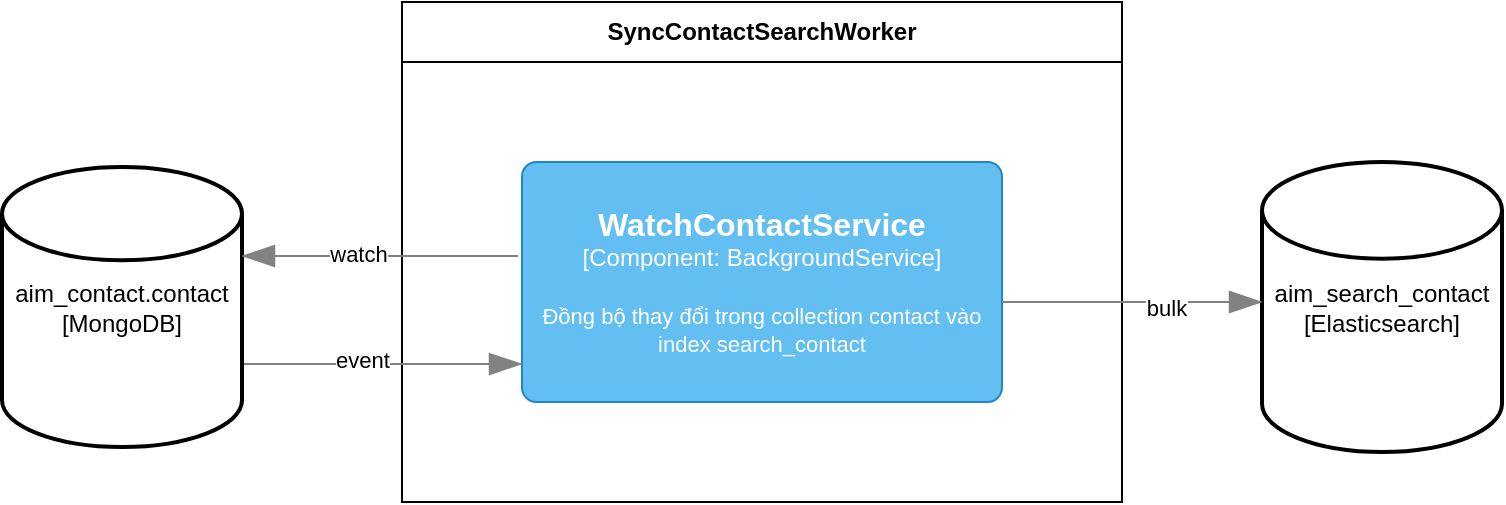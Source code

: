 <mxfile version="21.4.0" type="device" pages="2">
  <diagram name="Giải pháp xử lý trực tiếp" id="_1JutZrFOUFx9ZxkPXG2">
    <mxGraphModel dx="1418" dy="820" grid="1" gridSize="10" guides="1" tooltips="1" connect="1" arrows="1" fold="1" page="1" pageScale="1" pageWidth="850" pageHeight="1100" math="0" shadow="0">
      <root>
        <mxCell id="0" />
        <mxCell id="1" parent="0" />
        <mxCell id="RKijaVEDEiDn9Vy7ATZa-1" value="SyncContactSearchWorker" style="swimlane;whiteSpace=wrap;html=1;startSize=30;" parent="1" vertex="1">
          <mxGeometry x="240" y="190" width="360" height="250" as="geometry" />
        </mxCell>
        <object placeholders="1" c4Name="WatchContactService" c4Type="Component" c4Technology="BackgroundService" c4Description="Đồng bộ thay đổi trong collection contact vào index search_contact" label="&lt;font style=&quot;font-size: 16px&quot;&gt;&lt;b&gt;%c4Name%&lt;/b&gt;&lt;/font&gt;&lt;div&gt;[%c4Type%: %c4Technology%]&lt;/div&gt;&lt;br&gt;&lt;div&gt;&lt;font style=&quot;font-size: 11px&quot;&gt;%c4Description%&lt;/font&gt;&lt;/div&gt;" id="RKijaVEDEiDn9Vy7ATZa-2">
          <mxCell style="rounded=1;whiteSpace=wrap;html=1;labelBackgroundColor=none;fillColor=#63BEF2;fontColor=#ffffff;align=center;arcSize=6;strokeColor=#2086C9;metaEdit=1;resizable=0;points=[[0.25,0,0],[0.5,0,0],[0.75,0,0],[1,0.25,0],[1,0.5,0],[1,0.75,0],[0.75,1,0],[0.5,1,0],[0.25,1,0],[0,0.75,0],[0,0.5,0],[0,0.25,0]];" parent="RKijaVEDEiDn9Vy7ATZa-1" vertex="1">
            <mxGeometry x="60" y="80" width="240" height="120" as="geometry" />
          </mxCell>
        </object>
        <mxCell id="RKijaVEDEiDn9Vy7ATZa-3" value="aim_contact.contact&lt;br&gt;[MongoDB]" style="strokeWidth=2;html=1;shape=mxgraph.flowchart.database;whiteSpace=wrap;" parent="1" vertex="1">
          <mxGeometry x="40" y="272.5" width="120" height="140" as="geometry" />
        </mxCell>
        <mxCell id="RKijaVEDEiDn9Vy7ATZa-4" value="aim_search_contact&lt;br&gt;[Elasticsearch]" style="strokeWidth=2;html=1;shape=mxgraph.flowchart.database;whiteSpace=wrap;" parent="1" vertex="1">
          <mxGeometry x="670" y="270" width="120" height="145" as="geometry" />
        </mxCell>
        <object placeholders="1" c4Type="Relationship" id="RKijaVEDEiDn9Vy7ATZa-5">
          <mxCell style="endArrow=blockThin;html=1;fontSize=10;fontColor=#404040;strokeWidth=1;endFill=1;strokeColor=#828282;elbow=vertical;metaEdit=1;endSize=14;startSize=14;jumpStyle=arc;jumpSize=16;rounded=0;edgeStyle=orthogonalEdgeStyle;exitX=-0.008;exitY=0.392;exitDx=0;exitDy=0;exitPerimeter=0;" parent="1" source="RKijaVEDEiDn9Vy7ATZa-2" edge="1">
            <mxGeometry width="240" relative="1" as="geometry">
              <mxPoint x="110" y="500" as="sourcePoint" />
              <mxPoint x="160" y="317" as="targetPoint" />
            </mxGeometry>
          </mxCell>
        </object>
        <mxCell id="RKijaVEDEiDn9Vy7ATZa-6" value="watch" style="edgeLabel;html=1;align=center;verticalAlign=middle;resizable=0;points=[];" parent="RKijaVEDEiDn9Vy7ATZa-5" vertex="1" connectable="0">
          <mxGeometry x="0.171" y="-2" relative="1" as="geometry">
            <mxPoint as="offset" />
          </mxGeometry>
        </mxCell>
        <object placeholders="1" c4Type="Relationship" id="RKijaVEDEiDn9Vy7ATZa-7">
          <mxCell style="endArrow=blockThin;html=1;fontSize=10;fontColor=#404040;strokeWidth=1;endFill=1;strokeColor=#828282;elbow=vertical;metaEdit=1;endSize=14;startSize=14;jumpStyle=arc;jumpSize=16;rounded=0;edgeStyle=orthogonalEdgeStyle;exitX=1.008;exitY=0.704;exitDx=0;exitDy=0;exitPerimeter=0;" parent="1" source="RKijaVEDEiDn9Vy7ATZa-3" edge="1">
            <mxGeometry width="240" relative="1" as="geometry">
              <mxPoint x="130" y="530" as="sourcePoint" />
              <mxPoint x="300" y="371" as="targetPoint" />
            </mxGeometry>
          </mxCell>
        </object>
        <mxCell id="RKijaVEDEiDn9Vy7ATZa-8" value="event" style="edgeLabel;html=1;align=center;verticalAlign=middle;resizable=0;points=[];" parent="RKijaVEDEiDn9Vy7ATZa-7" vertex="1" connectable="0">
          <mxGeometry x="-0.153" y="2" relative="1" as="geometry">
            <mxPoint as="offset" />
          </mxGeometry>
        </mxCell>
        <object placeholders="1" c4Type="Relationship" id="RKijaVEDEiDn9Vy7ATZa-9">
          <mxCell style="endArrow=blockThin;html=1;fontSize=10;fontColor=#404040;strokeWidth=1;endFill=1;strokeColor=#828282;elbow=vertical;metaEdit=1;endSize=14;startSize=14;jumpStyle=arc;jumpSize=16;rounded=0;edgeStyle=orthogonalEdgeStyle;exitX=1;exitY=0.583;exitDx=0;exitDy=0;exitPerimeter=0;" parent="1" source="RKijaVEDEiDn9Vy7ATZa-2" edge="1">
            <mxGeometry width="240" relative="1" as="geometry">
              <mxPoint x="530" y="560" as="sourcePoint" />
              <mxPoint x="670" y="340" as="targetPoint" />
            </mxGeometry>
          </mxCell>
        </object>
        <mxCell id="RKijaVEDEiDn9Vy7ATZa-10" value="bulk" style="edgeLabel;html=1;align=center;verticalAlign=middle;resizable=0;points=[];" parent="RKijaVEDEiDn9Vy7ATZa-9" vertex="1" connectable="0">
          <mxGeometry x="0.264" y="-2" relative="1" as="geometry">
            <mxPoint as="offset" />
          </mxGeometry>
        </mxCell>
      </root>
    </mxGraphModel>
  </diagram>
  <diagram id="M7kd8LU6doUur4t1HKju" name="Giải pháp xử lý gián tiếp">
    <mxGraphModel dx="1418" dy="820" grid="1" gridSize="10" guides="1" tooltips="1" connect="1" arrows="1" fold="1" page="1" pageScale="1" pageWidth="850" pageHeight="1100" math="0" shadow="0">
      <root>
        <mxCell id="0" />
        <mxCell id="1" parent="0" />
        <mxCell id="HnjWuw0NQ6Y7B58xEVIn-1" value="SyncContactSearchWorker" style="swimlane;whiteSpace=wrap;html=1;startSize=30;" vertex="1" parent="1">
          <mxGeometry x="245" y="190" width="360" height="620" as="geometry" />
        </mxCell>
        <object placeholders="1" c4Name="WatchContactService" c4Type="Component" c4Technology="BackgroundService" c4Description="Đồng bộ thay đổi trong collection contact đẩy vào kafka" label="&lt;font style=&quot;font-size: 16px&quot;&gt;&lt;b&gt;%c4Name%&lt;/b&gt;&lt;/font&gt;&lt;div&gt;[%c4Type%: %c4Technology%]&lt;/div&gt;&lt;br&gt;&lt;div&gt;&lt;font style=&quot;font-size: 11px&quot;&gt;%c4Description%&lt;/font&gt;&lt;/div&gt;" id="HnjWuw0NQ6Y7B58xEVIn-2">
          <mxCell style="rounded=1;whiteSpace=wrap;html=1;labelBackgroundColor=none;fillColor=#63BEF2;fontColor=#ffffff;align=center;arcSize=6;strokeColor=#2086C9;metaEdit=1;resizable=0;points=[[0.25,0,0],[0.5,0,0],[0.75,0,0],[1,0.25,0],[1,0.5,0],[1,0.75,0],[0.75,1,0],[0.5,1,0],[0.25,1,0],[0,0.75,0],[0,0.5,0],[0,0.25,0]];" vertex="1" parent="HnjWuw0NQ6Y7B58xEVIn-1">
            <mxGeometry x="60" y="50" width="240" height="120" as="geometry" />
          </mxCell>
        </object>
        <object placeholders="1" c4Name="WatchContactConsumerService" c4Type="Component" c4Technology="BackgroundService" c4Description="Đọc sự kiện từ trong kafka và xử lý" label="&lt;font style=&quot;font-size: 16px&quot;&gt;&lt;b&gt;%c4Name%&lt;/b&gt;&lt;/font&gt;&lt;div&gt;[%c4Type%: %c4Technology%]&lt;/div&gt;&lt;br&gt;&lt;div&gt;&lt;font style=&quot;font-size: 11px&quot;&gt;%c4Description%&lt;/font&gt;&lt;/div&gt;" id="HnjWuw0NQ6Y7B58xEVIn-11">
          <mxCell style="rounded=1;whiteSpace=wrap;html=1;labelBackgroundColor=none;fillColor=#63BEF2;fontColor=#ffffff;align=center;arcSize=6;strokeColor=#2086C9;metaEdit=1;resizable=0;points=[[0.25,0,0],[0.5,0,0],[0.75,0,0],[1,0.25,0],[1,0.5,0],[1,0.75,0],[0.75,1,0],[0.5,1,0],[0.25,1,0],[0,0.75,0],[0,0.5,0],[0,0.25,0]];" vertex="1" parent="HnjWuw0NQ6Y7B58xEVIn-1">
            <mxGeometry x="60" y="480" width="240" height="120" as="geometry" />
          </mxCell>
        </object>
        <mxCell id="HnjWuw0NQ6Y7B58xEVIn-12" value="" style="sketch=0;points=[[0,0,0],[0.25,0,0],[0.5,0,0],[0.75,0,0],[1,0,0],[0,1,0],[0.25,1,0],[0.5,1,0],[0.75,1,0],[1,1,0],[0,0.25,0],[0,0.5,0],[0,0.75,0],[1,0.25,0],[1,0.5,0],[1,0.75,0]];outlineConnect=0;fontColor=#232F3E;gradientColor=#945DF2;gradientDirection=north;fillColor=#5A30B5;strokeColor=#ffffff;dashed=0;verticalLabelPosition=bottom;verticalAlign=top;align=center;html=1;fontSize=12;fontStyle=0;aspect=fixed;shape=mxgraph.aws4.resourceIcon;resIcon=mxgraph.aws4.managed_streaming_for_kafka;" vertex="1" parent="HnjWuw0NQ6Y7B58xEVIn-1">
          <mxGeometry x="141" y="270" width="78" height="78" as="geometry" />
        </mxCell>
        <object placeholders="1" c4Type="Relationship" id="HnjWuw0NQ6Y7B58xEVIn-13">
          <mxCell style="endArrow=blockThin;html=1;fontSize=10;fontColor=#404040;strokeWidth=1;endFill=1;strokeColor=#828282;elbow=vertical;metaEdit=1;endSize=14;startSize=14;jumpStyle=arc;jumpSize=16;rounded=0;edgeStyle=orthogonalEdgeStyle;exitX=0.475;exitY=1;exitDx=0;exitDy=0;exitPerimeter=0;entryX=0.41;entryY=0.013;entryDx=0;entryDy=0;entryPerimeter=0;" edge="1" parent="HnjWuw0NQ6Y7B58xEVIn-1" source="HnjWuw0NQ6Y7B58xEVIn-2" target="HnjWuw0NQ6Y7B58xEVIn-12">
            <mxGeometry width="240" relative="1" as="geometry">
              <mxPoint x="55" y="230" as="sourcePoint" />
              <mxPoint x="295" y="230" as="targetPoint" />
            </mxGeometry>
          </mxCell>
        </object>
        <mxCell id="HnjWuw0NQ6Y7B58xEVIn-15" value="Send message" style="edgeLabel;html=1;align=center;verticalAlign=middle;resizable=0;points=[];" vertex="1" connectable="0" parent="HnjWuw0NQ6Y7B58xEVIn-13">
          <mxGeometry x="-0.216" y="-3" relative="1" as="geometry">
            <mxPoint as="offset" />
          </mxGeometry>
        </mxCell>
        <object placeholders="1" c4Type="Relationship" id="HnjWuw0NQ6Y7B58xEVIn-14">
          <mxCell style="endArrow=blockThin;html=1;fontSize=10;fontColor=#404040;strokeWidth=1;endFill=1;strokeColor=#828282;elbow=vertical;metaEdit=1;endSize=14;startSize=14;jumpStyle=arc;jumpSize=16;rounded=0;edgeStyle=orthogonalEdgeStyle;exitX=0.5;exitY=0;exitDx=0;exitDy=0;exitPerimeter=0;" edge="1" parent="HnjWuw0NQ6Y7B58xEVIn-1" source="HnjWuw0NQ6Y7B58xEVIn-11" target="HnjWuw0NQ6Y7B58xEVIn-12">
            <mxGeometry width="240" relative="1" as="geometry">
              <mxPoint x="85" y="370" as="sourcePoint" />
              <mxPoint x="325" y="370" as="targetPoint" />
              <Array as="points">
                <mxPoint x="180" y="380" />
                <mxPoint x="180" y="380" />
              </Array>
            </mxGeometry>
          </mxCell>
        </object>
        <mxCell id="HnjWuw0NQ6Y7B58xEVIn-16" value="Read message" style="edgeLabel;html=1;align=center;verticalAlign=middle;resizable=0;points=[];" vertex="1" connectable="0" parent="HnjWuw0NQ6Y7B58xEVIn-14">
          <mxGeometry x="-0.167" y="-4" relative="1" as="geometry">
            <mxPoint as="offset" />
          </mxGeometry>
        </mxCell>
        <mxCell id="HnjWuw0NQ6Y7B58xEVIn-3" value="aim_contact.contact&lt;br&gt;[MongoDB]" style="strokeWidth=2;html=1;shape=mxgraph.flowchart.database;whiteSpace=wrap;" vertex="1" parent="1">
          <mxGeometry x="40" y="242.5" width="120" height="140" as="geometry" />
        </mxCell>
        <mxCell id="HnjWuw0NQ6Y7B58xEVIn-4" value="aim_search_contact&lt;br&gt;[Elasticsearch]" style="strokeWidth=2;html=1;shape=mxgraph.flowchart.database;whiteSpace=wrap;" vertex="1" parent="1">
          <mxGeometry x="700" y="660" width="120" height="145" as="geometry" />
        </mxCell>
        <object placeholders="1" c4Type="Relationship" id="HnjWuw0NQ6Y7B58xEVIn-5">
          <mxCell style="endArrow=blockThin;html=1;fontSize=10;fontColor=#404040;strokeWidth=1;endFill=1;strokeColor=#828282;elbow=vertical;metaEdit=1;endSize=14;startSize=14;jumpStyle=arc;jumpSize=16;rounded=0;edgeStyle=orthogonalEdgeStyle;exitX=-0.008;exitY=0.392;exitDx=0;exitDy=0;exitPerimeter=0;" edge="1" parent="1" source="HnjWuw0NQ6Y7B58xEVIn-2">
            <mxGeometry width="240" relative="1" as="geometry">
              <mxPoint x="110" y="470" as="sourcePoint" />
              <mxPoint x="160" y="287" as="targetPoint" />
            </mxGeometry>
          </mxCell>
        </object>
        <mxCell id="HnjWuw0NQ6Y7B58xEVIn-6" value="watch" style="edgeLabel;html=1;align=center;verticalAlign=middle;resizable=0;points=[];" vertex="1" connectable="0" parent="HnjWuw0NQ6Y7B58xEVIn-5">
          <mxGeometry x="0.171" y="-2" relative="1" as="geometry">
            <mxPoint as="offset" />
          </mxGeometry>
        </mxCell>
        <object placeholders="1" c4Type="Relationship" id="HnjWuw0NQ6Y7B58xEVIn-7">
          <mxCell style="endArrow=blockThin;html=1;fontSize=10;fontColor=#404040;strokeWidth=1;endFill=1;strokeColor=#828282;elbow=vertical;metaEdit=1;endSize=14;startSize=14;jumpStyle=arc;jumpSize=16;rounded=0;edgeStyle=orthogonalEdgeStyle;exitX=1.008;exitY=0.704;exitDx=0;exitDy=0;exitPerimeter=0;" edge="1" parent="1" source="HnjWuw0NQ6Y7B58xEVIn-3">
            <mxGeometry width="240" relative="1" as="geometry">
              <mxPoint x="130" y="500" as="sourcePoint" />
              <mxPoint x="300" y="341" as="targetPoint" />
            </mxGeometry>
          </mxCell>
        </object>
        <mxCell id="HnjWuw0NQ6Y7B58xEVIn-8" value="event" style="edgeLabel;html=1;align=center;verticalAlign=middle;resizable=0;points=[];" vertex="1" connectable="0" parent="HnjWuw0NQ6Y7B58xEVIn-7">
          <mxGeometry x="-0.153" y="2" relative="1" as="geometry">
            <mxPoint as="offset" />
          </mxGeometry>
        </mxCell>
        <object placeholders="1" c4Type="Relationship" id="HnjWuw0NQ6Y7B58xEVIn-9">
          <mxCell style="endArrow=blockThin;html=1;fontSize=10;fontColor=#404040;strokeWidth=1;endFill=1;strokeColor=#828282;elbow=vertical;metaEdit=1;endSize=14;startSize=14;jumpStyle=arc;jumpSize=16;rounded=0;edgeStyle=orthogonalEdgeStyle;entryX=0;entryY=0.5;entryDx=0;entryDy=0;entryPerimeter=0;exitX=1;exitY=0.5;exitDx=0;exitDy=0;exitPerimeter=0;" edge="1" parent="1" source="HnjWuw0NQ6Y7B58xEVIn-11" target="HnjWuw0NQ6Y7B58xEVIn-4">
            <mxGeometry width="240" relative="1" as="geometry">
              <mxPoint x="580" y="470" as="sourcePoint" />
              <mxPoint x="670" y="340" as="targetPoint" />
              <Array as="points">
                <mxPoint x="545" y="733" />
                <mxPoint x="623" y="733" />
              </Array>
            </mxGeometry>
          </mxCell>
        </object>
        <mxCell id="HnjWuw0NQ6Y7B58xEVIn-10" value="bulk" style="edgeLabel;html=1;align=center;verticalAlign=middle;resizable=0;points=[];" vertex="1" connectable="0" parent="HnjWuw0NQ6Y7B58xEVIn-9">
          <mxGeometry x="0.264" y="-2" relative="1" as="geometry">
            <mxPoint as="offset" />
          </mxGeometry>
        </mxCell>
      </root>
    </mxGraphModel>
  </diagram>
</mxfile>
